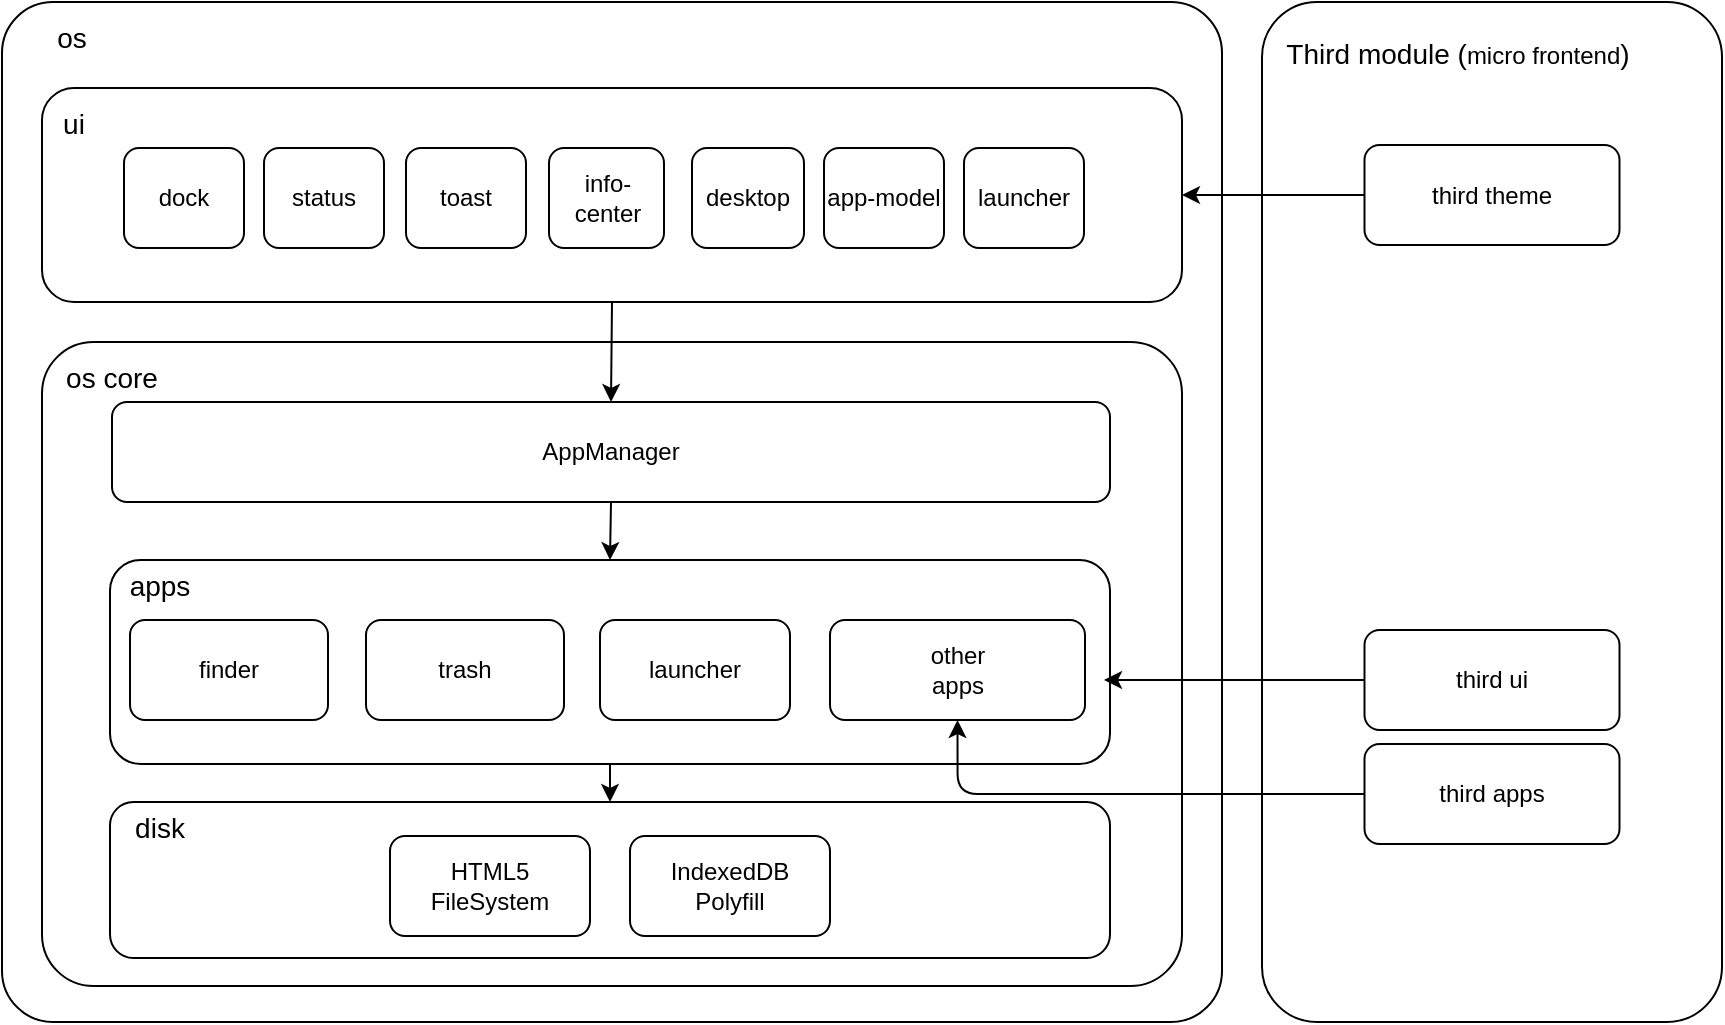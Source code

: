 <mxfile>
    <diagram id="Opiuae8TiBRxoM94_RdU" name="第 1 页">
        <mxGraphModel dx="1320" dy="844" grid="1" gridSize="10" guides="1" tooltips="1" connect="1" arrows="1" fold="1" page="1" pageScale="1" pageWidth="827" pageHeight="1169" math="0" shadow="0">
            <root>
                <mxCell id="0"/>
                <mxCell id="1" parent="0"/>
                <mxCell id="45" value="" style="rounded=1;whiteSpace=wrap;html=1;arcSize=12;" parent="1" vertex="1">
                    <mxGeometry x="780" y="140" width="230" height="510" as="geometry"/>
                </mxCell>
                <mxCell id="12" value="" style="rounded=1;whiteSpace=wrap;html=1;arcSize=5;" parent="1" vertex="1">
                    <mxGeometry x="150" y="140" width="610" height="510" as="geometry"/>
                </mxCell>
                <mxCell id="43" value="" style="rounded=1;whiteSpace=wrap;html=1;arcSize=8;" parent="1" vertex="1">
                    <mxGeometry x="170" y="310" width="570" height="322" as="geometry"/>
                </mxCell>
                <mxCell id="14" value="&lt;span style=&quot;font-size: 14px&quot;&gt;os&lt;/span&gt;" style="text;html=1;strokeColor=none;fillColor=none;align=center;verticalAlign=middle;whiteSpace=wrap;rounded=0;" parent="1" vertex="1">
                    <mxGeometry x="150" y="140" width="70" height="35" as="geometry"/>
                </mxCell>
                <mxCell id="15" value="" style="rounded=1;whiteSpace=wrap;html=1;" parent="1" vertex="1">
                    <mxGeometry x="204" y="540" width="500" height="78" as="geometry"/>
                </mxCell>
                <mxCell id="16" value="&lt;span style=&quot;font-size: 14px&quot;&gt;disk&lt;/span&gt;" style="text;html=1;strokeColor=none;fillColor=none;align=center;verticalAlign=middle;whiteSpace=wrap;rounded=0;" parent="1" vertex="1">
                    <mxGeometry x="204" y="535" width="50" height="35" as="geometry"/>
                </mxCell>
                <mxCell id="28" style="edgeStyle=none;html=1;exitX=0.5;exitY=1;exitDx=0;exitDy=0;fontSize=14;" parent="1" source="17" edge="1">
                    <mxGeometry relative="1" as="geometry">
                        <mxPoint x="454" y="540" as="targetPoint"/>
                    </mxGeometry>
                </mxCell>
                <mxCell id="17" value="" style="rounded=1;whiteSpace=wrap;html=1;" parent="1" vertex="1">
                    <mxGeometry x="204" y="419" width="500" height="102" as="geometry"/>
                </mxCell>
                <mxCell id="58" style="edgeStyle=none;html=1;exitX=0.5;exitY=1;exitDx=0;exitDy=0;entryX=0.5;entryY=0;entryDx=0;entryDy=0;" edge="1" parent="1" source="18" target="56">
                    <mxGeometry relative="1" as="geometry"/>
                </mxCell>
                <mxCell id="18" value="" style="rounded=1;whiteSpace=wrap;html=1;" parent="1" vertex="1">
                    <mxGeometry x="170" y="183" width="570" height="107" as="geometry"/>
                </mxCell>
                <mxCell id="19" value="&lt;font style=&quot;font-size: 14px&quot;&gt;ui&lt;/font&gt;" style="text;html=1;strokeColor=none;fillColor=none;align=center;verticalAlign=middle;whiteSpace=wrap;rounded=0;" parent="1" vertex="1">
                    <mxGeometry x="171" y="183" width="30" height="35" as="geometry"/>
                </mxCell>
                <mxCell id="20" value="dock" style="rounded=1;whiteSpace=wrap;html=1;" parent="1" vertex="1">
                    <mxGeometry x="211" y="213" width="60" height="50" as="geometry"/>
                </mxCell>
                <mxCell id="21" value="status" style="rounded=1;whiteSpace=wrap;html=1;" parent="1" vertex="1">
                    <mxGeometry x="281" y="213" width="60" height="50" as="geometry"/>
                </mxCell>
                <mxCell id="22" value="toast" style="rounded=1;whiteSpace=wrap;html=1;" parent="1" vertex="1">
                    <mxGeometry x="352" y="213" width="60" height="50" as="geometry"/>
                </mxCell>
                <mxCell id="23" value="info-center" style="rounded=1;whiteSpace=wrap;html=1;" parent="1" vertex="1">
                    <mxGeometry x="423.5" y="213" width="57.5" height="50" as="geometry"/>
                </mxCell>
                <mxCell id="24" value="app-model" style="rounded=1;whiteSpace=wrap;html=1;" parent="1" vertex="1">
                    <mxGeometry x="561" y="213" width="60" height="50" as="geometry"/>
                </mxCell>
                <mxCell id="25" value="desktop" style="rounded=1;whiteSpace=wrap;html=1;" parent="1" vertex="1">
                    <mxGeometry x="495" y="213" width="56" height="50" as="geometry"/>
                </mxCell>
                <mxCell id="26" value="launcher" style="rounded=1;whiteSpace=wrap;html=1;" parent="1" vertex="1">
                    <mxGeometry x="631" y="213" width="60" height="50" as="geometry"/>
                </mxCell>
                <mxCell id="29" value="&lt;span style=&quot;font-size: 14px&quot;&gt;apps&lt;/span&gt;" style="text;html=1;strokeColor=none;fillColor=none;align=center;verticalAlign=middle;whiteSpace=wrap;rounded=0;" parent="1" vertex="1">
                    <mxGeometry x="204" y="414" width="50" height="35" as="geometry"/>
                </mxCell>
                <mxCell id="30" value="finder" style="rounded=1;whiteSpace=wrap;html=1;" parent="1" vertex="1">
                    <mxGeometry x="214" y="449" width="99" height="50" as="geometry"/>
                </mxCell>
                <mxCell id="31" value="trash" style="rounded=1;whiteSpace=wrap;html=1;" parent="1" vertex="1">
                    <mxGeometry x="332" y="449" width="99" height="50" as="geometry"/>
                </mxCell>
                <mxCell id="32" value="launcher" style="rounded=1;whiteSpace=wrap;html=1;" parent="1" vertex="1">
                    <mxGeometry x="449" y="449" width="95" height="50" as="geometry"/>
                </mxCell>
                <mxCell id="33" value="other&lt;br&gt;apps" style="rounded=1;whiteSpace=wrap;html=1;" parent="1" vertex="1">
                    <mxGeometry x="564" y="449" width="127.5" height="50" as="geometry"/>
                </mxCell>
                <mxCell id="36" style="edgeStyle=none;html=1;exitX=0;exitY=0.5;exitDx=0;exitDy=0;fontSize=14;entryX=1;entryY=0.5;entryDx=0;entryDy=0;" parent="1" source="41" edge="1">
                    <mxGeometry relative="1" as="geometry">
                        <mxPoint x="701" y="479" as="targetPoint"/>
                    </mxGeometry>
                </mxCell>
                <mxCell id="47" style="edgeStyle=orthogonalEdgeStyle;html=1;exitX=0;exitY=0.5;exitDx=0;exitDy=0;entryX=0.5;entryY=1;entryDx=0;entryDy=0;" parent="1" source="35" target="33" edge="1">
                    <mxGeometry relative="1" as="geometry">
                        <mxPoint x="688.5" y="456" as="targetPoint"/>
                    </mxGeometry>
                </mxCell>
                <mxCell id="35" value="&lt;span&gt;third&amp;nbsp;&lt;/span&gt;&lt;span&gt;apps&lt;/span&gt;" style="rounded=1;whiteSpace=wrap;html=1;" parent="1" vertex="1">
                    <mxGeometry x="831.25" y="511" width="127.5" height="50" as="geometry"/>
                </mxCell>
                <mxCell id="37" value="HTML5&lt;br&gt;FileSystem" style="rounded=1;whiteSpace=wrap;html=1;" parent="1" vertex="1">
                    <mxGeometry x="344" y="557" width="100" height="50" as="geometry"/>
                </mxCell>
                <mxCell id="38" value="IndexedDB&lt;br&gt;Polyfill" style="rounded=1;whiteSpace=wrap;html=1;" parent="1" vertex="1">
                    <mxGeometry x="464" y="557" width="100" height="50" as="geometry"/>
                </mxCell>
                <mxCell id="41" value="third ui" style="rounded=1;whiteSpace=wrap;html=1;" parent="1" vertex="1">
                    <mxGeometry x="831.25" y="454" width="127.5" height="50" as="geometry"/>
                </mxCell>
                <mxCell id="44" value="&lt;span style=&quot;font-size: 14px&quot;&gt;os core&lt;/span&gt;" style="text;html=1;strokeColor=none;fillColor=none;align=center;verticalAlign=middle;whiteSpace=wrap;rounded=0;" parent="1" vertex="1">
                    <mxGeometry x="170" y="310" width="70" height="35" as="geometry"/>
                </mxCell>
                <mxCell id="46" value="&lt;span style=&quot;font-size: 14px&quot;&gt;Third module (&lt;/span&gt;micro frontend&lt;span style=&quot;font-size: 14px&quot;&gt;)&lt;/span&gt;" style="text;html=1;strokeColor=none;fillColor=none;align=center;verticalAlign=middle;whiteSpace=wrap;rounded=0;" parent="1" vertex="1">
                    <mxGeometry x="783" y="148" width="190" height="35" as="geometry"/>
                </mxCell>
                <mxCell id="49" style="edgeStyle=none;html=1;exitX=0;exitY=0.5;exitDx=0;exitDy=0;entryX=1;entryY=0.5;entryDx=0;entryDy=0;" parent="1" source="48" target="18" edge="1">
                    <mxGeometry relative="1" as="geometry"/>
                </mxCell>
                <mxCell id="48" value="third theme" style="rounded=1;whiteSpace=wrap;html=1;" parent="1" vertex="1">
                    <mxGeometry x="831.25" y="211.5" width="127.5" height="50" as="geometry"/>
                </mxCell>
                <mxCell id="57" style="edgeStyle=none;html=1;exitX=0.5;exitY=1;exitDx=0;exitDy=0;entryX=0.5;entryY=0;entryDx=0;entryDy=0;" edge="1" parent="1" source="56" target="17">
                    <mxGeometry relative="1" as="geometry"/>
                </mxCell>
                <mxCell id="56" value="AppManager" style="rounded=1;whiteSpace=wrap;html=1;" vertex="1" parent="1">
                    <mxGeometry x="205" y="340" width="499" height="50" as="geometry"/>
                </mxCell>
            </root>
        </mxGraphModel>
    </diagram>
</mxfile>